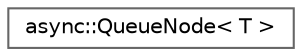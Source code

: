digraph "Graphical Class Hierarchy"
{
 // LATEX_PDF_SIZE
  bgcolor="transparent";
  edge [fontname=Helvetica,fontsize=10,labelfontname=Helvetica,labelfontsize=10];
  node [fontname=Helvetica,fontsize=10,shape=box,height=0.2,width=0.4];
  rankdir="LR";
  Node0 [id="Node000000",label="async::QueueNode\< T \>",height=0.2,width=0.4,color="grey40", fillcolor="white", style="filled",URL="$d1/dcc/classasync_1_1QueueNode.html",tooltip=" "];
}
